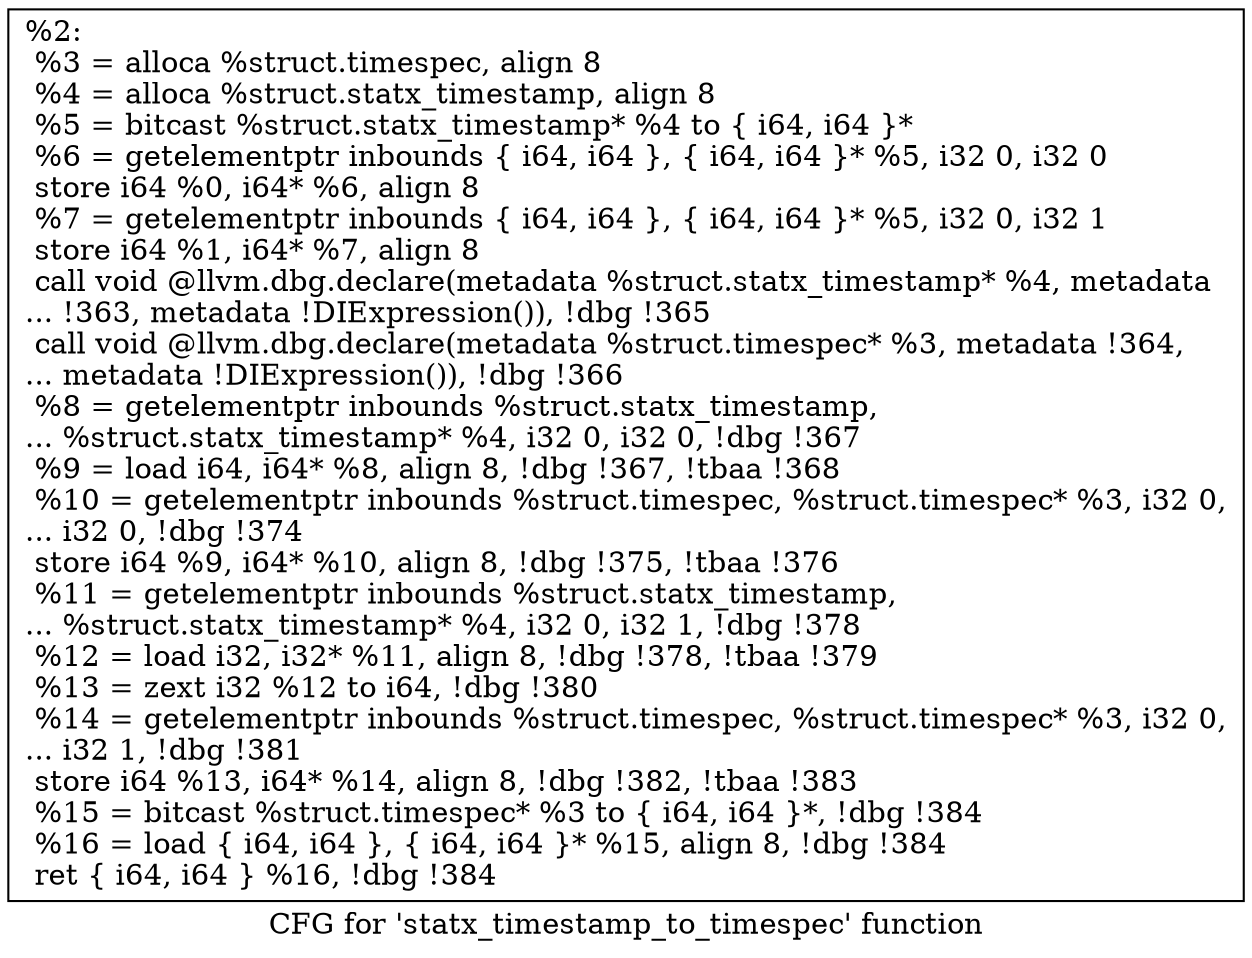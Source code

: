 digraph "CFG for 'statx_timestamp_to_timespec' function" {
	label="CFG for 'statx_timestamp_to_timespec' function";

	Node0x132f200 [shape=record,label="{%2:\l  %3 = alloca %struct.timespec, align 8\l  %4 = alloca %struct.statx_timestamp, align 8\l  %5 = bitcast %struct.statx_timestamp* %4 to \{ i64, i64 \}*\l  %6 = getelementptr inbounds \{ i64, i64 \}, \{ i64, i64 \}* %5, i32 0, i32 0\l  store i64 %0, i64* %6, align 8\l  %7 = getelementptr inbounds \{ i64, i64 \}, \{ i64, i64 \}* %5, i32 0, i32 1\l  store i64 %1, i64* %7, align 8\l  call void @llvm.dbg.declare(metadata %struct.statx_timestamp* %4, metadata\l... !363, metadata !DIExpression()), !dbg !365\l  call void @llvm.dbg.declare(metadata %struct.timespec* %3, metadata !364,\l... metadata !DIExpression()), !dbg !366\l  %8 = getelementptr inbounds %struct.statx_timestamp,\l... %struct.statx_timestamp* %4, i32 0, i32 0, !dbg !367\l  %9 = load i64, i64* %8, align 8, !dbg !367, !tbaa !368\l  %10 = getelementptr inbounds %struct.timespec, %struct.timespec* %3, i32 0,\l... i32 0, !dbg !374\l  store i64 %9, i64* %10, align 8, !dbg !375, !tbaa !376\l  %11 = getelementptr inbounds %struct.statx_timestamp,\l... %struct.statx_timestamp* %4, i32 0, i32 1, !dbg !378\l  %12 = load i32, i32* %11, align 8, !dbg !378, !tbaa !379\l  %13 = zext i32 %12 to i64, !dbg !380\l  %14 = getelementptr inbounds %struct.timespec, %struct.timespec* %3, i32 0,\l... i32 1, !dbg !381\l  store i64 %13, i64* %14, align 8, !dbg !382, !tbaa !383\l  %15 = bitcast %struct.timespec* %3 to \{ i64, i64 \}*, !dbg !384\l  %16 = load \{ i64, i64 \}, \{ i64, i64 \}* %15, align 8, !dbg !384\l  ret \{ i64, i64 \} %16, !dbg !384\l}"];
}
